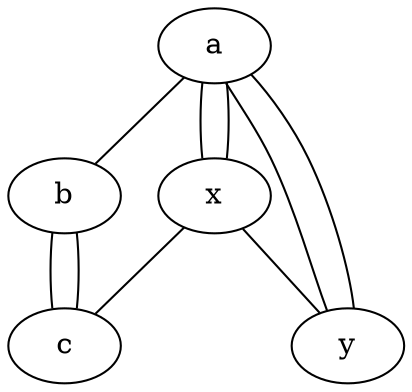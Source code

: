 graph test2 {
       a -- b -- c;
       a -- {x y};
       b -- c;
       a -- {x y};
       x -- c [w=10.0];
       x -- y [w=5.0,len=3];
}

